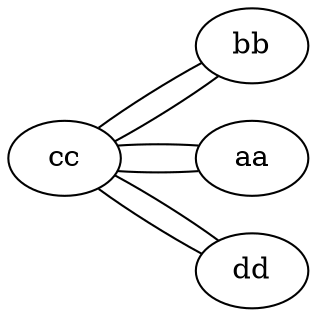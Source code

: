 graph g {
rankdir=LR;
"cc";
"cc" -- "bb";
"cc" -- "aa";
"cc" -- "dd";
"bb";
"bb" -- "cc";
"aa";
"aa" -- "cc";
"aa";
"dd";
"dd" -- "cc";
}
